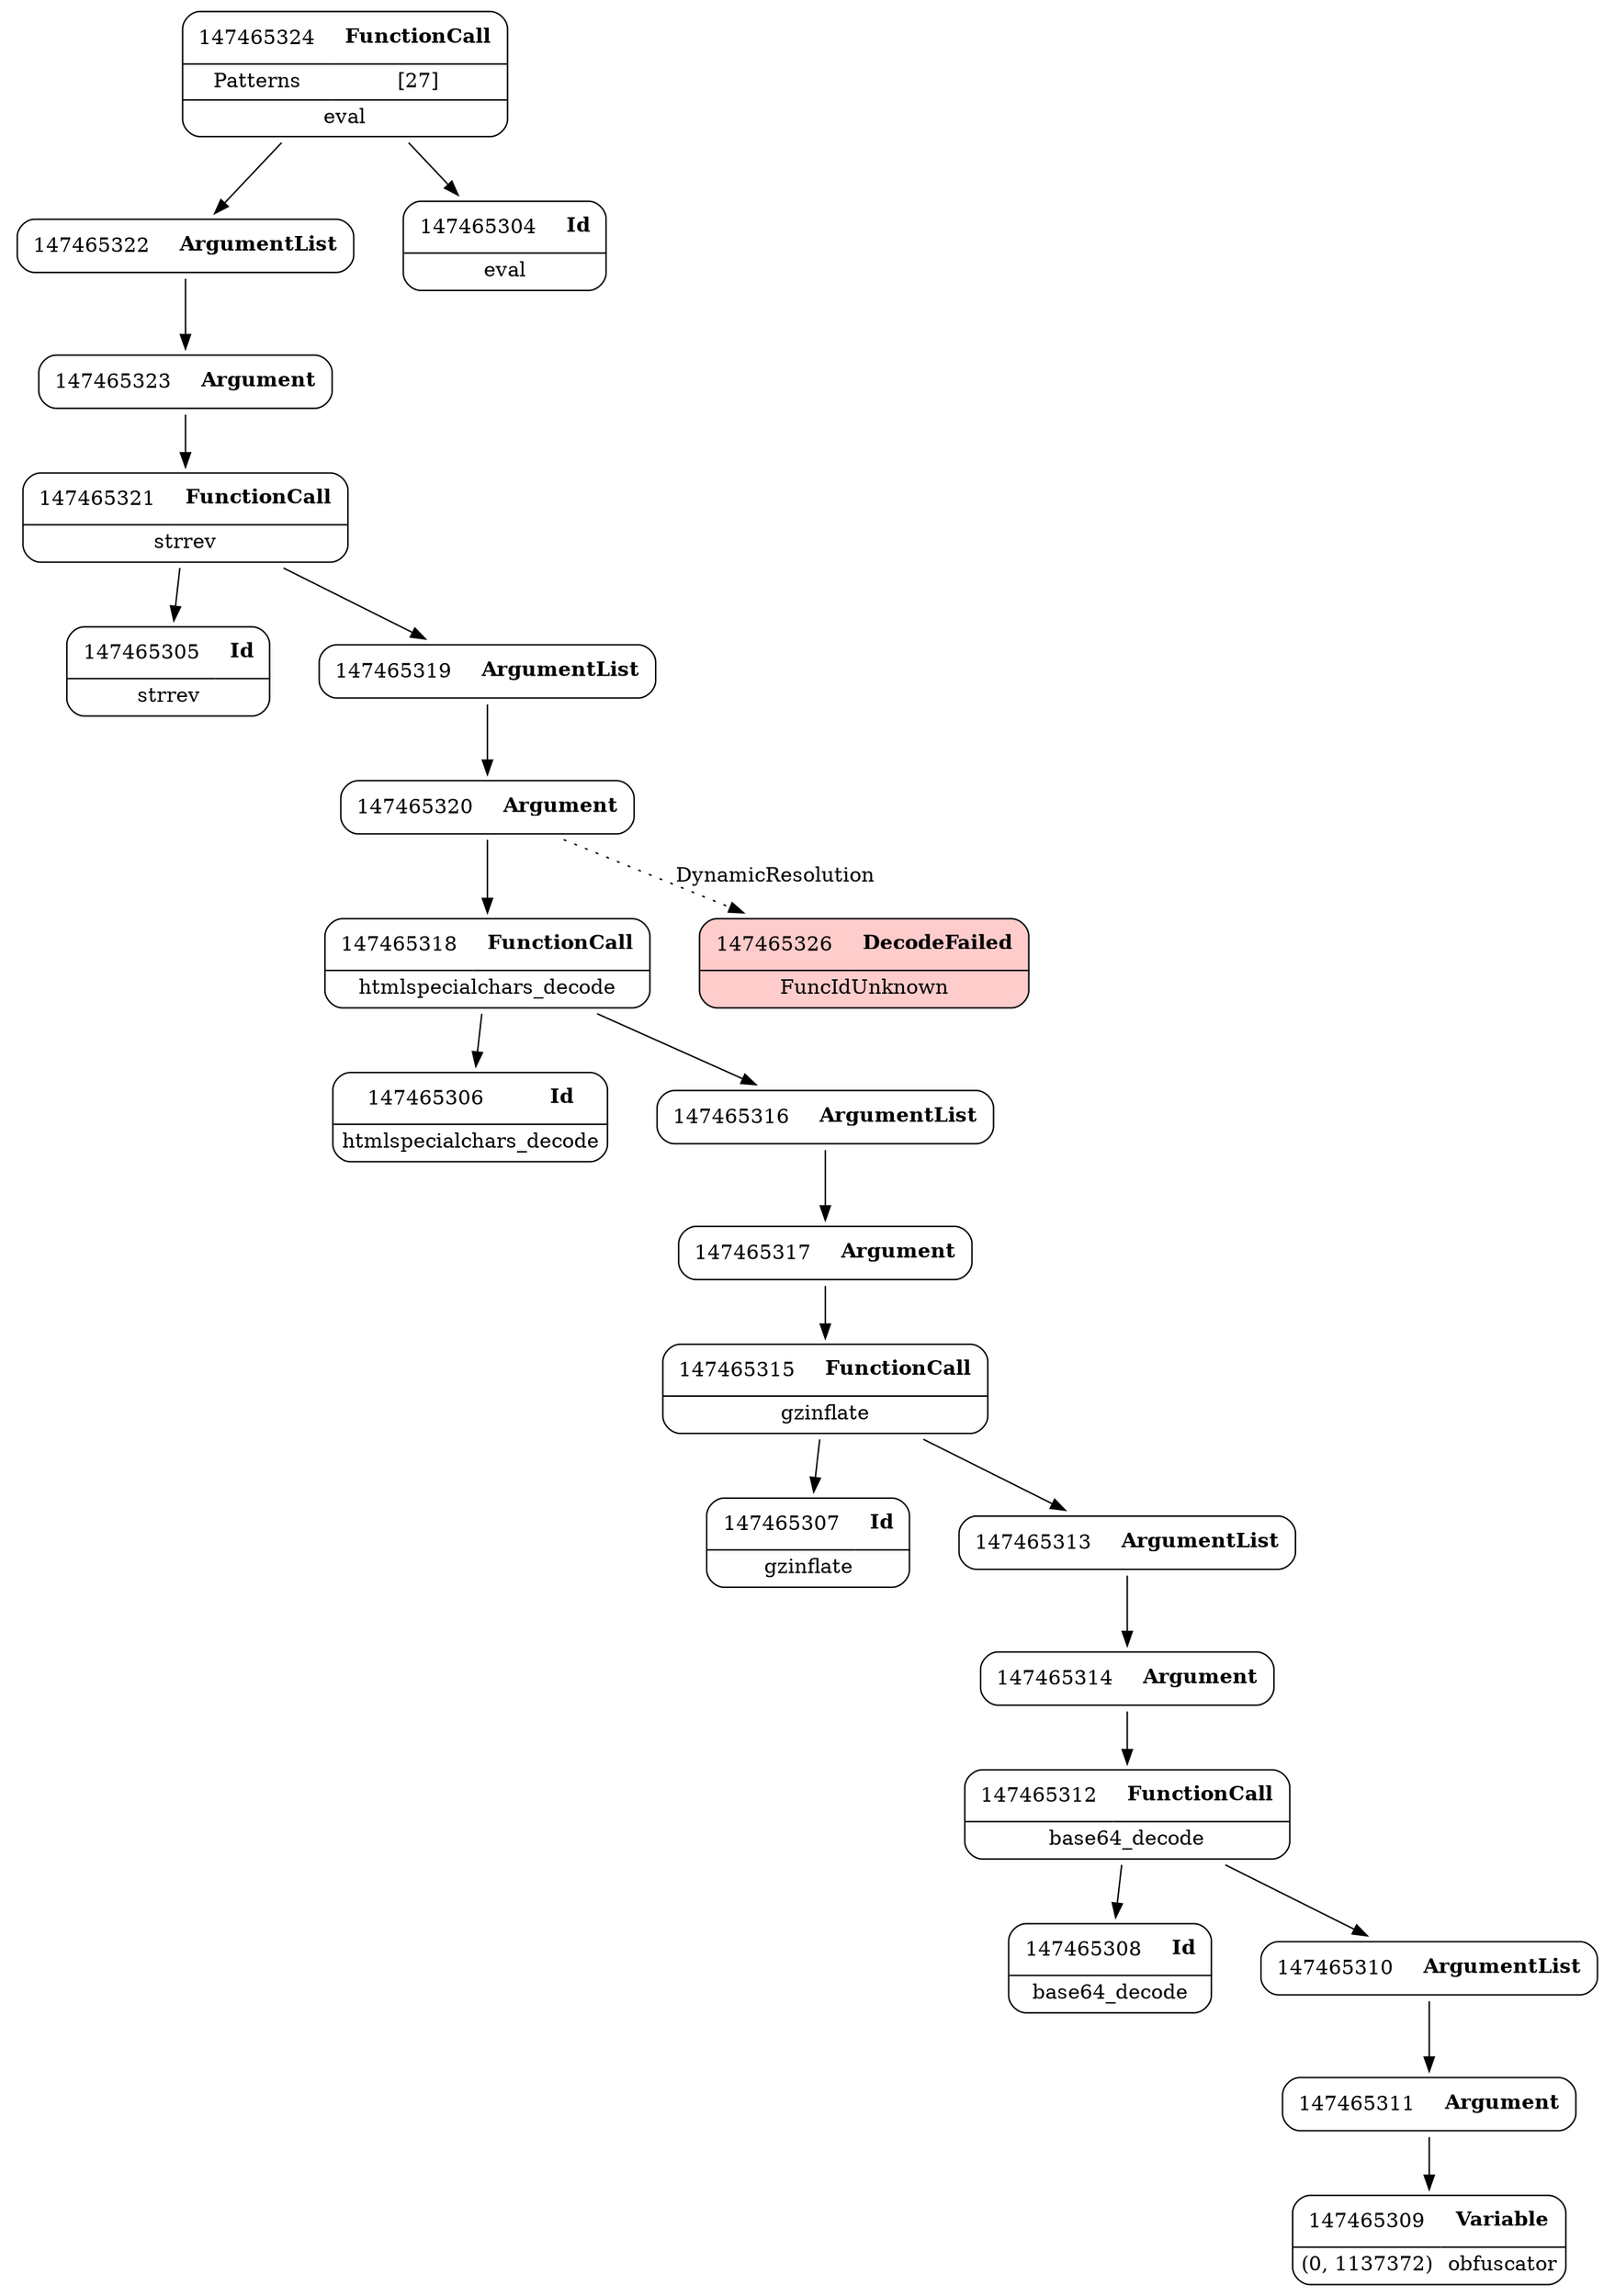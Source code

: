 digraph ast {
node [shape=none];
147465322 [label=<<TABLE border='1' cellspacing='0' cellpadding='10' style='rounded' ><TR><TD border='0'>147465322</TD><TD border='0'><B>ArgumentList</B></TD></TR></TABLE>>];
147465322 -> 147465323 [weight=2];
147465323 [label=<<TABLE border='1' cellspacing='0' cellpadding='10' style='rounded' ><TR><TD border='0'>147465323</TD><TD border='0'><B>Argument</B></TD></TR></TABLE>>];
147465323 -> 147465321 [weight=2];
147465320 [label=<<TABLE border='1' cellspacing='0' cellpadding='10' style='rounded' ><TR><TD border='0'>147465320</TD><TD border='0'><B>Argument</B></TD></TR></TABLE>>];
147465320 -> 147465318 [weight=2];
147465320 -> 147465326 [style=dotted,label=DynamicResolution];
147465321 [label=<<TABLE border='1' cellspacing='0' cellpadding='10' style='rounded' ><TR><TD border='0'>147465321</TD><TD border='0'><B>FunctionCall</B></TD></TR><HR/><TR><TD border='0' cellpadding='5' colspan='2'>strrev</TD></TR></TABLE>>];
147465321 -> 147465305 [weight=2];
147465321 -> 147465319 [weight=2];
147465326 [label=<<TABLE border='1' cellspacing='0' cellpadding='10' style='rounded' bgcolor='#FFCCCC' ><TR><TD border='0'>147465326</TD><TD border='0'><B>DecodeFailed</B></TD></TR><HR/><TR><TD border='0' cellpadding='5' colspan='2'>FuncIdUnknown</TD></TR></TABLE>>];
147465324 [label=<<TABLE border='1' cellspacing='0' cellpadding='10' style='rounded' ><TR><TD border='0'>147465324</TD><TD border='0'><B>FunctionCall</B></TD></TR><HR/><TR><TD border='0' cellpadding='5'>Patterns</TD><TD border='0' cellpadding='5'>[27]</TD></TR><HR/><TR><TD border='0' cellpadding='5' colspan='2'>eval</TD></TR></TABLE>>];
147465324 -> 147465304 [weight=2];
147465324 -> 147465322 [weight=2];
147465314 [label=<<TABLE border='1' cellspacing='0' cellpadding='10' style='rounded' ><TR><TD border='0'>147465314</TD><TD border='0'><B>Argument</B></TD></TR></TABLE>>];
147465314 -> 147465312 [weight=2];
147465315 [label=<<TABLE border='1' cellspacing='0' cellpadding='10' style='rounded' ><TR><TD border='0'>147465315</TD><TD border='0'><B>FunctionCall</B></TD></TR><HR/><TR><TD border='0' cellpadding='5' colspan='2'>gzinflate</TD></TR></TABLE>>];
147465315 -> 147465307 [weight=2];
147465315 -> 147465313 [weight=2];
147465312 [label=<<TABLE border='1' cellspacing='0' cellpadding='10' style='rounded' ><TR><TD border='0'>147465312</TD><TD border='0'><B>FunctionCall</B></TD></TR><HR/><TR><TD border='0' cellpadding='5' colspan='2'>base64_decode</TD></TR></TABLE>>];
147465312 -> 147465308 [weight=2];
147465312 -> 147465310 [weight=2];
147465313 [label=<<TABLE border='1' cellspacing='0' cellpadding='10' style='rounded' ><TR><TD border='0'>147465313</TD><TD border='0'><B>ArgumentList</B></TD></TR></TABLE>>];
147465313 -> 147465314 [weight=2];
147465318 [label=<<TABLE border='1' cellspacing='0' cellpadding='10' style='rounded' ><TR><TD border='0'>147465318</TD><TD border='0'><B>FunctionCall</B></TD></TR><HR/><TR><TD border='0' cellpadding='5' colspan='2'>htmlspecialchars_decode</TD></TR></TABLE>>];
147465318 -> 147465306 [weight=2];
147465318 -> 147465316 [weight=2];
147465319 [label=<<TABLE border='1' cellspacing='0' cellpadding='10' style='rounded' ><TR><TD border='0'>147465319</TD><TD border='0'><B>ArgumentList</B></TD></TR></TABLE>>];
147465319 -> 147465320 [weight=2];
147465316 [label=<<TABLE border='1' cellspacing='0' cellpadding='10' style='rounded' ><TR><TD border='0'>147465316</TD><TD border='0'><B>ArgumentList</B></TD></TR></TABLE>>];
147465316 -> 147465317 [weight=2];
147465317 [label=<<TABLE border='1' cellspacing='0' cellpadding='10' style='rounded' ><TR><TD border='0'>147465317</TD><TD border='0'><B>Argument</B></TD></TR></TABLE>>];
147465317 -> 147465315 [weight=2];
147465306 [label=<<TABLE border='1' cellspacing='0' cellpadding='10' style='rounded' ><TR><TD border='0'>147465306</TD><TD border='0'><B>Id</B></TD></TR><HR/><TR><TD border='0' cellpadding='5' colspan='2'>htmlspecialchars_decode</TD></TR></TABLE>>];
147465307 [label=<<TABLE border='1' cellspacing='0' cellpadding='10' style='rounded' ><TR><TD border='0'>147465307</TD><TD border='0'><B>Id</B></TD></TR><HR/><TR><TD border='0' cellpadding='5' colspan='2'>gzinflate</TD></TR></TABLE>>];
147465304 [label=<<TABLE border='1' cellspacing='0' cellpadding='10' style='rounded' ><TR><TD border='0'>147465304</TD><TD border='0'><B>Id</B></TD></TR><HR/><TR><TD border='0' cellpadding='5' colspan='2'>eval</TD></TR></TABLE>>];
147465305 [label=<<TABLE border='1' cellspacing='0' cellpadding='10' style='rounded' ><TR><TD border='0'>147465305</TD><TD border='0'><B>Id</B></TD></TR><HR/><TR><TD border='0' cellpadding='5' colspan='2'>strrev</TD></TR></TABLE>>];
147465310 [label=<<TABLE border='1' cellspacing='0' cellpadding='10' style='rounded' ><TR><TD border='0'>147465310</TD><TD border='0'><B>ArgumentList</B></TD></TR></TABLE>>];
147465310 -> 147465311 [weight=2];
147465311 [label=<<TABLE border='1' cellspacing='0' cellpadding='10' style='rounded' ><TR><TD border='0'>147465311</TD><TD border='0'><B>Argument</B></TD></TR></TABLE>>];
147465311 -> 147465309 [weight=2];
147465308 [label=<<TABLE border='1' cellspacing='0' cellpadding='10' style='rounded' ><TR><TD border='0'>147465308</TD><TD border='0'><B>Id</B></TD></TR><HR/><TR><TD border='0' cellpadding='5' colspan='2'>base64_decode</TD></TR></TABLE>>];
147465309 [label=<<TABLE border='1' cellspacing='0' cellpadding='10' style='rounded' ><TR><TD border='0'>147465309</TD><TD border='0'><B>Variable</B></TD></TR><HR/><TR><TD border='0' cellpadding='5'>(0, 1137372)</TD><TD border='0' cellpadding='5'>obfuscator</TD></TR></TABLE>>];
}
